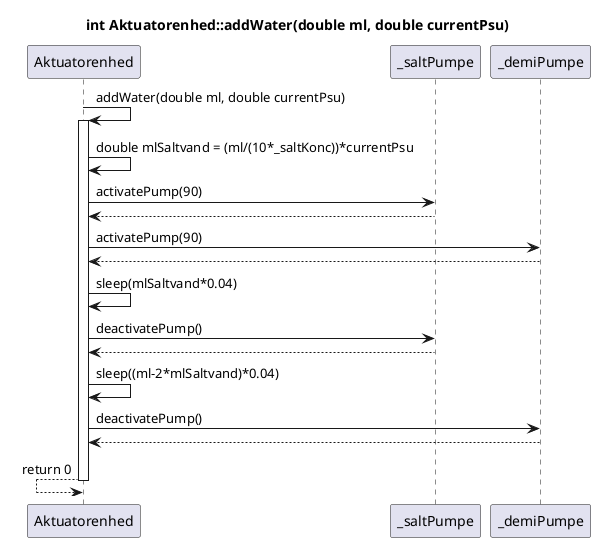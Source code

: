 @startuml SD_AE_addWater

Participant Aktuatorenhed as ae
participant _saltPumpe as tp
participant _demiPumpe as sp


title int Aktuatorenhed::addWater(double ml, double currentPsu)


        ae -> ae : addWater(double ml, double currentPsu)
        activate ae
        ae -> ae : double mlSaltvand = (ml/(10*_saltKonc))*currentPsu

            ae -> tp : activatePump(90)
            ae <-- tp
            ae -> sp : activatePump(90)
            ae <-- sp
            ae -> ae : sleep(mlSaltvand*0.04)
            ae -> tp : deactivatePump()
            ae <-- tp     
            ae -> ae : sleep((ml-2*mlSaltvand)*0.04)
            ae -> sp : deactivatePump()
            ae <-- sp
            ae <-- ae : return 0
     deactivate ae
            
            
            

@enduml